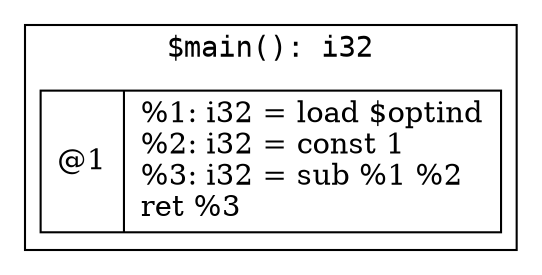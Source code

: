 digraph {
   fontname=monospace
   node [shape=record]

   subgraph cluster_0 {
      label="$main(): i32"

      "$main@1" [label="@1|%1: i32 = load $optind\l%2: i32 = const 1\l%3: i32 = sub %1 %2\lret %3\l"]
   }
}
